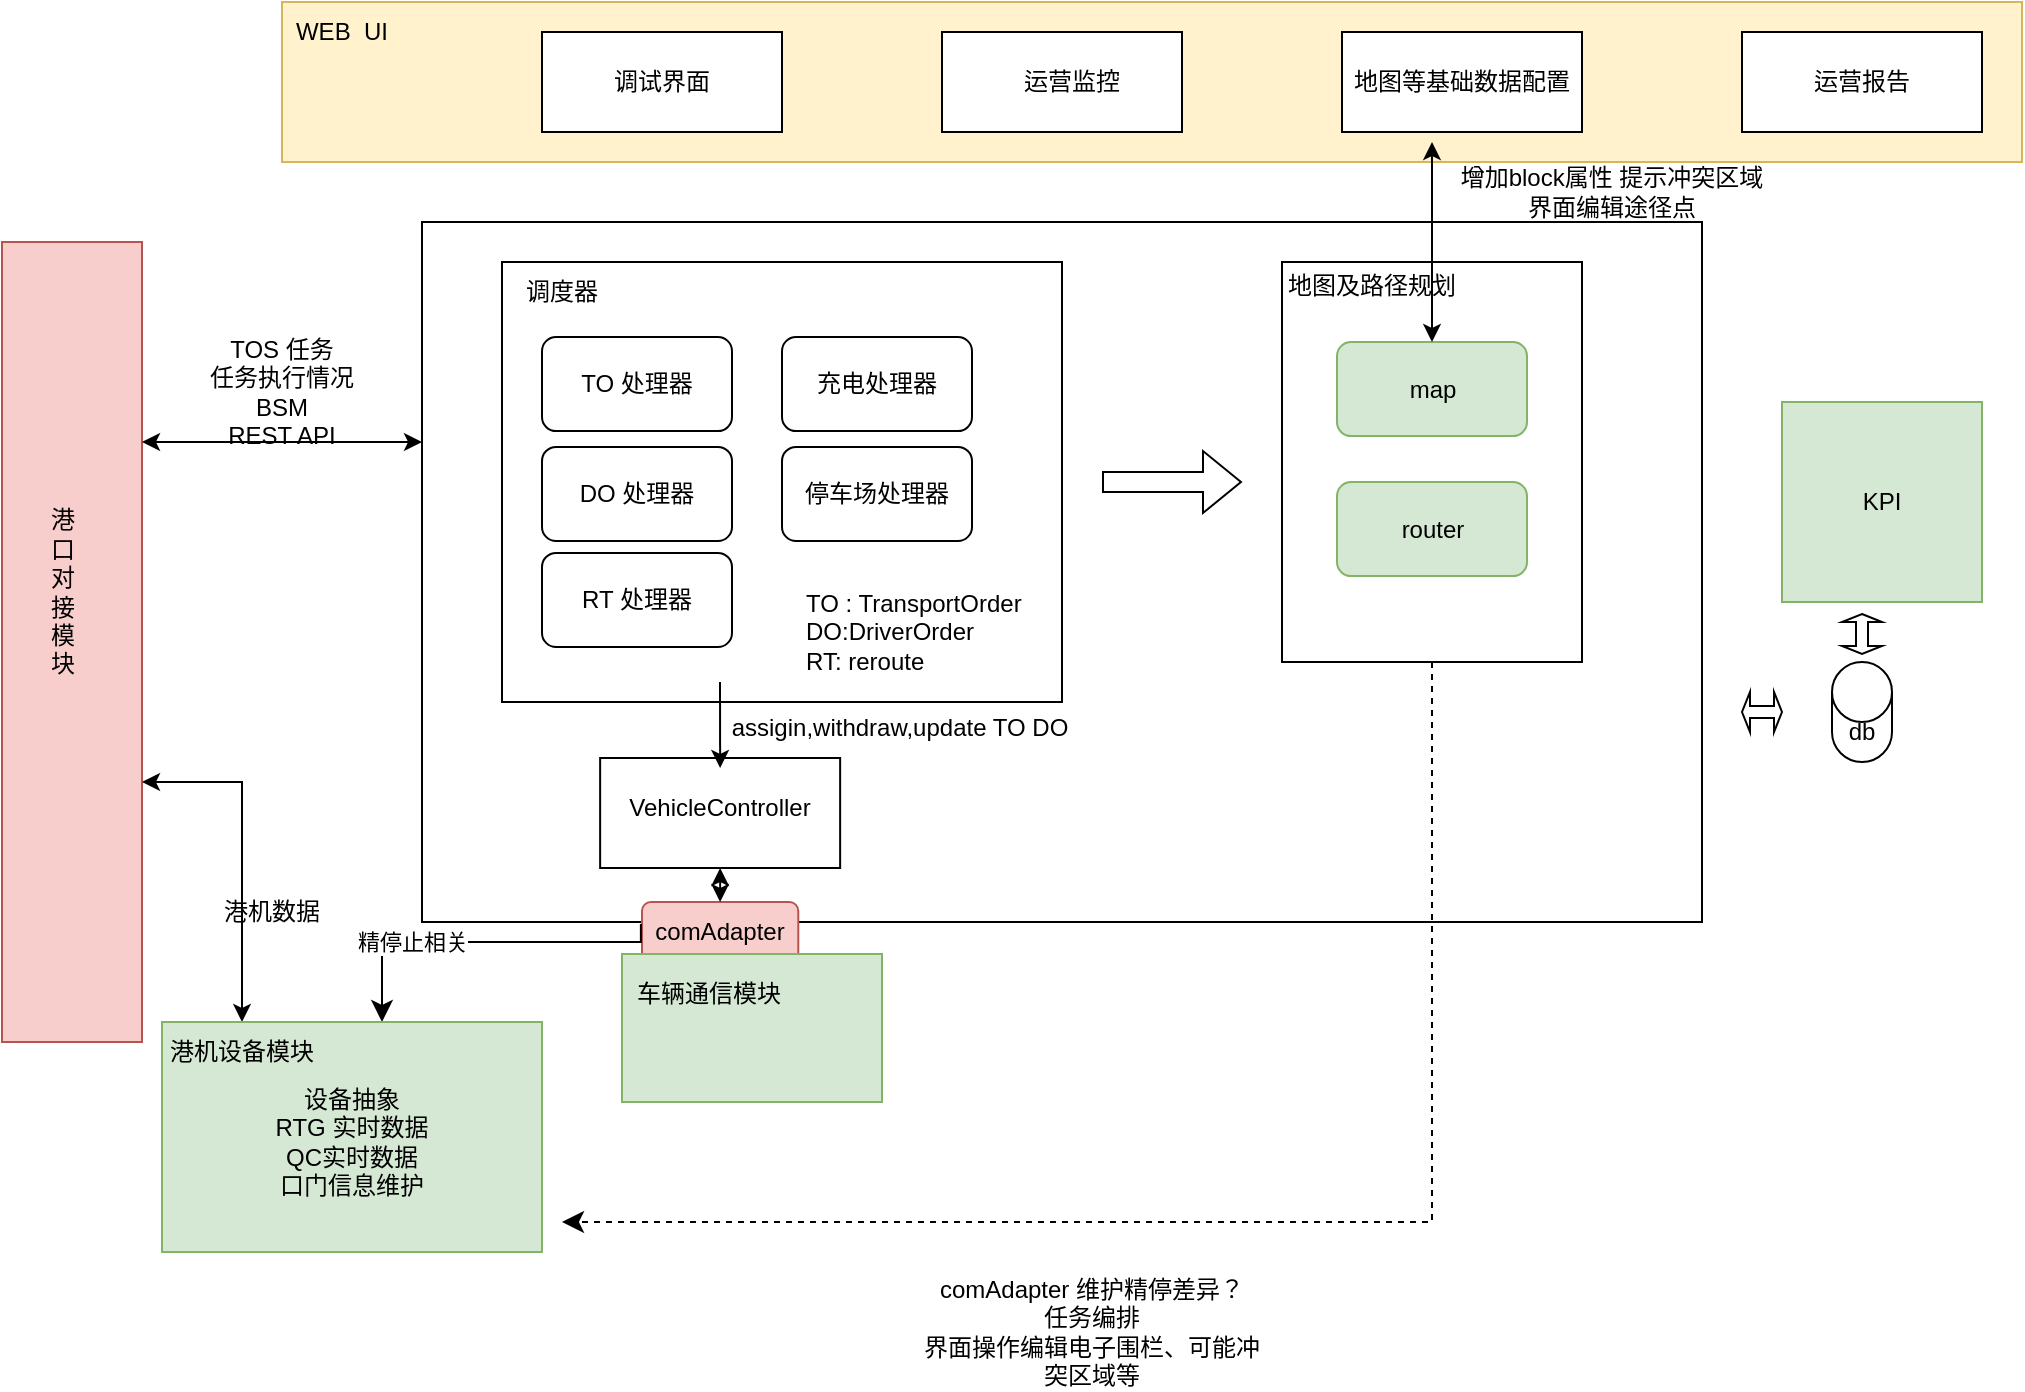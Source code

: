 <mxfile version="21.3.0" type="github">
  <diagram name="Page-1" id="5f0bae14-7c28-e335-631c-24af17079c00">
    <mxGraphModel dx="2074" dy="1156" grid="1" gridSize="10" guides="1" tooltips="1" connect="1" arrows="1" fold="1" page="1" pageScale="1" pageWidth="1100" pageHeight="850" background="none" math="0" shadow="0">
      <root>
        <mxCell id="0" />
        <mxCell id="1" parent="0" />
        <mxCell id="tz9ENl9yOeId7DFRfG0S-10" value="" style="whiteSpace=wrap;html=1;fillColor=#fff2cc;strokeColor=#d6b656;" parent="1" vertex="1">
          <mxGeometry x="220" y="20" width="870" height="80" as="geometry" />
        </mxCell>
        <mxCell id="tz9ENl9yOeId7DFRfG0S-11" value="WEB&amp;nbsp; UI" style="text;strokeColor=none;align=center;fillColor=none;html=1;verticalAlign=middle;whiteSpace=wrap;rounded=0;" parent="1" vertex="1">
          <mxGeometry x="220" y="20" width="60" height="30" as="geometry" />
        </mxCell>
        <mxCell id="tz9ENl9yOeId7DFRfG0S-14" value="" style="group" parent="1" vertex="1" connectable="0">
          <mxGeometry x="350" y="35" width="120" height="50" as="geometry" />
        </mxCell>
        <mxCell id="tz9ENl9yOeId7DFRfG0S-9" value="" style="whiteSpace=wrap;html=1;" parent="tz9ENl9yOeId7DFRfG0S-14" vertex="1">
          <mxGeometry width="120" height="50" as="geometry" />
        </mxCell>
        <mxCell id="tz9ENl9yOeId7DFRfG0S-13" value="调试界面" style="text;strokeColor=none;align=center;fillColor=none;html=1;verticalAlign=middle;whiteSpace=wrap;rounded=0;" parent="tz9ENl9yOeId7DFRfG0S-14" vertex="1">
          <mxGeometry x="30" y="10" width="60" height="30" as="geometry" />
        </mxCell>
        <mxCell id="tz9ENl9yOeId7DFRfG0S-17" value="" style="group" parent="1" vertex="1" connectable="0">
          <mxGeometry x="523" y="35" width="120" height="50" as="geometry" />
        </mxCell>
        <mxCell id="tz9ENl9yOeId7DFRfG0S-18" value="" style="whiteSpace=wrap;html=1;" parent="tz9ENl9yOeId7DFRfG0S-17" vertex="1">
          <mxGeometry x="27" width="120" height="50" as="geometry" />
        </mxCell>
        <mxCell id="tz9ENl9yOeId7DFRfG0S-19" value="运营监控" style="text;strokeColor=none;align=center;fillColor=none;html=1;verticalAlign=middle;whiteSpace=wrap;rounded=0;" parent="tz9ENl9yOeId7DFRfG0S-17" vertex="1">
          <mxGeometry x="47" y="10" width="90" height="30" as="geometry" />
        </mxCell>
        <mxCell id="tz9ENl9yOeId7DFRfG0S-38" value="" style="group;fillColor=#ffe6cc;strokeColor=#d79b00;fillStyle=solid;" parent="1" vertex="1" connectable="0">
          <mxGeometry x="80" y="140" width="70" height="400" as="geometry" />
        </mxCell>
        <mxCell id="tz9ENl9yOeId7DFRfG0S-37" value="" style="whiteSpace=wrap;html=1;fillColor=#f8cecc;strokeColor=#b85450;" parent="tz9ENl9yOeId7DFRfG0S-38" vertex="1">
          <mxGeometry width="70" height="400" as="geometry" />
        </mxCell>
        <mxCell id="tz9ENl9yOeId7DFRfG0S-36" value="港口对接模块" style="text;strokeColor=none;align=center;fillColor=none;html=1;verticalAlign=middle;whiteSpace=wrap;rounded=0;" parent="tz9ENl9yOeId7DFRfG0S-38" vertex="1">
          <mxGeometry x="20" y="160" width="20.769" height="30" as="geometry" />
        </mxCell>
        <mxCell id="tz9ENl9yOeId7DFRfG0S-39" value="" style="endArrow=classic;startArrow=classic;html=1;rounded=0;exitX=1;exitY=0.25;exitDx=0;exitDy=0;" parent="1" source="tz9ENl9yOeId7DFRfG0S-37" edge="1">
          <mxGeometry width="50" height="50" relative="1" as="geometry">
            <mxPoint x="530" y="370" as="sourcePoint" />
            <mxPoint x="290" y="240" as="targetPoint" />
            <Array as="points">
              <mxPoint x="220" y="240" />
            </Array>
          </mxGeometry>
        </mxCell>
        <mxCell id="tz9ENl9yOeId7DFRfG0S-48" value="" style="group" parent="1" vertex="1" connectable="0">
          <mxGeometry x="970" y="160" width="100" height="160" as="geometry" />
        </mxCell>
        <mxCell id="tz9ENl9yOeId7DFRfG0S-47" value="" style="group" parent="tz9ENl9yOeId7DFRfG0S-48" vertex="1" connectable="0">
          <mxGeometry y="60" width="100" height="100" as="geometry" />
        </mxCell>
        <mxCell id="tz9ENl9yOeId7DFRfG0S-7" value="" style="whiteSpace=wrap;html=1;aspect=fixed;fillColor=#d5e8d4;strokeColor=#82b366;" parent="tz9ENl9yOeId7DFRfG0S-47" vertex="1">
          <mxGeometry width="100" height="100" as="geometry" />
        </mxCell>
        <mxCell id="tz9ENl9yOeId7DFRfG0S-8" value="KPI" style="text;strokeColor=none;align=center;fillColor=none;html=1;verticalAlign=middle;whiteSpace=wrap;rounded=0;" parent="tz9ENl9yOeId7DFRfG0S-47" vertex="1">
          <mxGeometry x="20" y="37.5" width="60" height="25" as="geometry" />
        </mxCell>
        <mxCell id="tz9ENl9yOeId7DFRfG0S-52" value="" style="group" parent="1" vertex="1" connectable="0">
          <mxGeometry x="290" y="130" width="640" height="390" as="geometry" />
        </mxCell>
        <mxCell id="tz9ENl9yOeId7DFRfG0S-50" value="" style="whiteSpace=wrap;html=1;" parent="tz9ENl9yOeId7DFRfG0S-52" vertex="1">
          <mxGeometry width="640" height="350" as="geometry" />
        </mxCell>
        <mxCell id="tz9ENl9yOeId7DFRfG0S-57" value="comAdapter" style="rounded=1;whiteSpace=wrap;html=1;direction=south;fillColor=#f8cecc;strokeColor=#b85450;" parent="tz9ENl9yOeId7DFRfG0S-52" vertex="1">
          <mxGeometry x="109.995" y="339.995" width="78.15" height="30" as="geometry" />
        </mxCell>
        <mxCell id="tz9ENl9yOeId7DFRfG0S-70" value="" style="group" parent="tz9ENl9yOeId7DFRfG0S-52" vertex="1" connectable="0">
          <mxGeometry x="89.07" y="263" width="240" height="55" as="geometry" />
        </mxCell>
        <mxCell id="tz9ENl9yOeId7DFRfG0S-74" value="" style="group" parent="tz9ENl9yOeId7DFRfG0S-70" vertex="1" connectable="0">
          <mxGeometry width="240" height="55" as="geometry" />
        </mxCell>
        <mxCell id="tz9ENl9yOeId7DFRfG0S-69" value="" style="whiteSpace=wrap;html=1;" parent="tz9ENl9yOeId7DFRfG0S-74" vertex="1">
          <mxGeometry y="5" width="120" height="55" as="geometry" />
        </mxCell>
        <mxCell id="tz9ENl9yOeId7DFRfG0S-68" value="VehicleController" style="text;strokeColor=none;align=center;fillColor=none;html=1;verticalAlign=middle;whiteSpace=wrap;rounded=0;strokeWidth=5;" parent="tz9ENl9yOeId7DFRfG0S-74" vertex="1">
          <mxGeometry x="4.99" y="10" width="110.01" height="40" as="geometry" />
        </mxCell>
        <mxCell id="tz9ENl9yOeId7DFRfG0S-104" value="assigin,withdraw,update TO DO" style="text;strokeColor=none;align=center;fillColor=none;html=1;verticalAlign=middle;whiteSpace=wrap;rounded=0;" parent="tz9ENl9yOeId7DFRfG0S-74" vertex="1">
          <mxGeometry x="60" y="-25" width="180" height="30" as="geometry" />
        </mxCell>
        <mxCell id="tz9ENl9yOeId7DFRfG0S-73" value="" style="group" parent="tz9ENl9yOeId7DFRfG0S-52" vertex="1" connectable="0">
          <mxGeometry x="420" y="12.96" width="160" height="207.04" as="geometry" />
        </mxCell>
        <mxCell id="tz9ENl9yOeId7DFRfG0S-65" value="" style="whiteSpace=wrap;html=1;" parent="tz9ENl9yOeId7DFRfG0S-73" vertex="1">
          <mxGeometry x="10" y="7.04" width="150" height="200" as="geometry" />
        </mxCell>
        <mxCell id="tz9ENl9yOeId7DFRfG0S-72" value="地图及路径规划" style="text;strokeColor=none;align=center;fillColor=none;html=1;verticalAlign=middle;whiteSpace=wrap;rounded=0;" parent="tz9ENl9yOeId7DFRfG0S-73" vertex="1">
          <mxGeometry width="110" height="38.89" as="geometry" />
        </mxCell>
        <mxCell id="tz9ENl9yOeId7DFRfG0S-77" value="map" style="rounded=1;whiteSpace=wrap;html=1;fillColor=#d5e8d4;strokeColor=#82b366;" parent="tz9ENl9yOeId7DFRfG0S-73" vertex="1">
          <mxGeometry x="37.5" y="47.04" width="95" height="47.04" as="geometry" />
        </mxCell>
        <mxCell id="tz9ENl9yOeId7DFRfG0S-79" value="router" style="rounded=1;whiteSpace=wrap;html=1;fillColor=#d5e8d4;strokeColor=#82b366;" parent="tz9ENl9yOeId7DFRfG0S-73" vertex="1">
          <mxGeometry x="37.5" y="117.04" width="95" height="47.04" as="geometry" />
        </mxCell>
        <mxCell id="tz9ENl9yOeId7DFRfG0S-75" value="" style="endArrow=classic;startArrow=classic;html=1;rounded=0;exitX=0.5;exitY=1;exitDx=0;exitDy=0;entryX=0;entryY=0.5;entryDx=0;entryDy=0;" parent="tz9ENl9yOeId7DFRfG0S-52" source="tz9ENl9yOeId7DFRfG0S-69" target="tz9ENl9yOeId7DFRfG0S-57" edge="1">
          <mxGeometry width="50" height="50" relative="1" as="geometry">
            <mxPoint x="240" y="240" as="sourcePoint" />
            <mxPoint x="290" y="190" as="targetPoint" />
          </mxGeometry>
        </mxCell>
        <mxCell id="tz9ENl9yOeId7DFRfG0S-99" value="" style="shape=flexArrow;endArrow=classic;html=1;rounded=0;" parent="tz9ENl9yOeId7DFRfG0S-52" edge="1">
          <mxGeometry width="50" height="50" relative="1" as="geometry">
            <mxPoint x="340" y="130" as="sourcePoint" />
            <mxPoint x="410" y="130" as="targetPoint" />
          </mxGeometry>
        </mxCell>
        <mxCell id="tz9ENl9yOeId7DFRfG0S-53" value="" style="endArrow=classic;startArrow=classic;html=1;rounded=0;entryX=0.5;entryY=0;entryDx=0;entryDy=0;" parent="1" target="tz9ENl9yOeId7DFRfG0S-6" edge="1">
          <mxGeometry width="50" height="50" relative="1" as="geometry">
            <mxPoint x="150" y="410" as="sourcePoint" />
            <mxPoint x="300" y="250" as="targetPoint" />
            <Array as="points">
              <mxPoint x="200" y="410" />
            </Array>
          </mxGeometry>
        </mxCell>
        <mxCell id="tz9ENl9yOeId7DFRfG0S-54" value="TOS 任务&lt;br&gt;任务执行情况&lt;br&gt;BSM&lt;br&gt;REST API" style="text;strokeColor=none;align=center;fillColor=none;html=1;verticalAlign=middle;whiteSpace=wrap;rounded=0;" parent="1" vertex="1">
          <mxGeometry x="175" y="200" width="90" height="30" as="geometry" />
        </mxCell>
        <mxCell id="tz9ENl9yOeId7DFRfG0S-55" value="港机数据" style="text;strokeColor=none;align=center;fillColor=none;html=1;verticalAlign=middle;whiteSpace=wrap;rounded=0;" parent="1" vertex="1">
          <mxGeometry x="170" y="460" width="90" height="30" as="geometry" />
        </mxCell>
        <mxCell id="tz9ENl9yOeId7DFRfG0S-64" value="" style="group;fillColor=#d5e8d4;strokeColor=#82b366;" parent="1" vertex="1" connectable="0">
          <mxGeometry x="390" y="496" width="130" height="74" as="geometry" />
        </mxCell>
        <mxCell id="tz9ENl9yOeId7DFRfG0S-62" value="车辆通信模块" style="text;strokeColor=none;align=center;fillColor=none;html=1;verticalAlign=middle;whiteSpace=wrap;rounded=0;" parent="tz9ENl9yOeId7DFRfG0S-64" vertex="1">
          <mxGeometry width="86.667" height="40" as="geometry" />
        </mxCell>
        <mxCell id="tz9ENl9yOeId7DFRfG0S-30" value="" style="shape=doubleArrow;direction=west;whiteSpace=wrap;html=1;" parent="1" vertex="1">
          <mxGeometry x="950" y="365" width="20" height="20" as="geometry" />
        </mxCell>
        <mxCell id="tz9ENl9yOeId7DFRfG0S-45" value="" style="group" parent="1" vertex="1" connectable="0">
          <mxGeometry x="980" y="350" width="60" height="50" as="geometry" />
        </mxCell>
        <mxCell id="tz9ENl9yOeId7DFRfG0S-27" value="" style="shape=cylinder3;whiteSpace=wrap;html=1;boundedLbl=1;backgroundOutline=1;size=15;" parent="tz9ENl9yOeId7DFRfG0S-45" vertex="1">
          <mxGeometry x="15" width="30" height="50" as="geometry" />
        </mxCell>
        <mxCell id="tz9ENl9yOeId7DFRfG0S-28" value="db" style="text;strokeColor=none;align=center;fillColor=none;html=1;verticalAlign=middle;whiteSpace=wrap;rounded=0;" parent="tz9ENl9yOeId7DFRfG0S-45" vertex="1">
          <mxGeometry y="20" width="60" height="30" as="geometry" />
        </mxCell>
        <mxCell id="tz9ENl9yOeId7DFRfG0S-67" value="" style="shape=doubleArrow;direction=west;whiteSpace=wrap;html=1;rotation=-90;" parent="1" vertex="1">
          <mxGeometry x="1000" y="326" width="20" height="20" as="geometry" />
        </mxCell>
        <mxCell id="tz9ENl9yOeId7DFRfG0S-76" value="comAdapter 维护精停差异？&lt;br&gt;任务编排&lt;br&gt;界面操作编辑电子围栏、可能冲突区域等" style="text;strokeColor=none;align=center;fillColor=none;html=1;verticalAlign=middle;whiteSpace=wrap;rounded=0;" parent="1" vertex="1">
          <mxGeometry x="540" y="670" width="170" height="30" as="geometry" />
        </mxCell>
        <mxCell id="tz9ENl9yOeId7DFRfG0S-81" value="" style="endArrow=classic;startArrow=classic;html=1;rounded=0;exitX=0.5;exitY=0;exitDx=0;exitDy=0;" parent="1" source="tz9ENl9yOeId7DFRfG0S-77" edge="1">
          <mxGeometry width="50" height="50" relative="1" as="geometry">
            <mxPoint x="740" y="150" as="sourcePoint" />
            <mxPoint x="795" y="90" as="targetPoint" />
          </mxGeometry>
        </mxCell>
        <mxCell id="tz9ENl9yOeId7DFRfG0S-82" value="" style="group" parent="1" vertex="1" connectable="0">
          <mxGeometry x="950" y="35" width="140" height="50" as="geometry" />
        </mxCell>
        <mxCell id="tz9ENl9yOeId7DFRfG0S-83" value="" style="whiteSpace=wrap;html=1;" parent="tz9ENl9yOeId7DFRfG0S-82" vertex="1">
          <mxGeometry width="120" height="50" as="geometry" />
        </mxCell>
        <mxCell id="tz9ENl9yOeId7DFRfG0S-84" value="运营报告" style="text;strokeColor=none;align=center;fillColor=none;html=1;verticalAlign=middle;whiteSpace=wrap;rounded=0;" parent="tz9ENl9yOeId7DFRfG0S-82" vertex="1">
          <mxGeometry x="15" y="10" width="90" height="30" as="geometry" />
        </mxCell>
        <mxCell id="tz9ENl9yOeId7DFRfG0S-88" value="" style="group" parent="1" vertex="1" connectable="0">
          <mxGeometry x="330" y="150" width="340" height="230" as="geometry" />
        </mxCell>
        <mxCell id="tz9ENl9yOeId7DFRfG0S-86" value="" style="whiteSpace=wrap;html=1;movable=1;resizable=1;rotatable=1;deletable=1;editable=1;locked=0;connectable=1;" parent="tz9ENl9yOeId7DFRfG0S-88" vertex="1">
          <mxGeometry width="280" height="220" as="geometry" />
        </mxCell>
        <mxCell id="tz9ENl9yOeId7DFRfG0S-87" value="调度器" style="text;strokeColor=none;align=center;fillColor=none;html=1;verticalAlign=middle;whiteSpace=wrap;rounded=0;movable=1;resizable=1;rotatable=1;deletable=1;editable=1;locked=0;connectable=1;" parent="tz9ENl9yOeId7DFRfG0S-88" vertex="1">
          <mxGeometry width="60" height="30" as="geometry" />
        </mxCell>
        <mxCell id="tz9ENl9yOeId7DFRfG0S-90" value="TO 处理器" style="rounded=1;whiteSpace=wrap;html=1;" parent="tz9ENl9yOeId7DFRfG0S-88" vertex="1">
          <mxGeometry x="20" y="37.5" width="95" height="47.04" as="geometry" />
        </mxCell>
        <mxCell id="tz9ENl9yOeId7DFRfG0S-91" value="DO 处理器" style="rounded=1;whiteSpace=wrap;html=1;" parent="tz9ENl9yOeId7DFRfG0S-88" vertex="1">
          <mxGeometry x="20" y="92.46" width="95" height="47.04" as="geometry" />
        </mxCell>
        <mxCell id="tz9ENl9yOeId7DFRfG0S-92" value="RT 处理器" style="rounded=1;whiteSpace=wrap;html=1;" parent="tz9ENl9yOeId7DFRfG0S-88" vertex="1">
          <mxGeometry x="20" y="145.46" width="95" height="47.04" as="geometry" />
        </mxCell>
        <mxCell id="tz9ENl9yOeId7DFRfG0S-93" value="充电处理器" style="rounded=1;whiteSpace=wrap;html=1;" parent="tz9ENl9yOeId7DFRfG0S-88" vertex="1">
          <mxGeometry x="140" y="37.5" width="95" height="47.04" as="geometry" />
        </mxCell>
        <mxCell id="tz9ENl9yOeId7DFRfG0S-94" value="停车场处理器" style="rounded=1;whiteSpace=wrap;html=1;" parent="tz9ENl9yOeId7DFRfG0S-88" vertex="1">
          <mxGeometry x="140" y="92.46" width="95" height="47.04" as="geometry" />
        </mxCell>
        <mxCell id="tz9ENl9yOeId7DFRfG0S-101" value="TO : TransportOrder&lt;br&gt;DO:DriverOrder&lt;br&gt;RT: reroute" style="text;strokeColor=none;align=left;fillColor=none;html=1;verticalAlign=middle;whiteSpace=wrap;rounded=0;" parent="tz9ENl9yOeId7DFRfG0S-88" vertex="1">
          <mxGeometry x="150" y="170" width="190" height="30" as="geometry" />
        </mxCell>
        <mxCell id="tz9ENl9yOeId7DFRfG0S-103" value="" style="endArrow=classic;html=1;rounded=0;entryX=0.5;entryY=0;entryDx=0;entryDy=0;" parent="1" target="tz9ENl9yOeId7DFRfG0S-68" edge="1">
          <mxGeometry width="50" height="50" relative="1" as="geometry">
            <mxPoint x="439" y="360" as="sourcePoint" />
            <mxPoint x="580" y="320" as="targetPoint" />
          </mxGeometry>
        </mxCell>
        <mxCell id="tz9ENl9yOeId7DFRfG0S-106" value="" style="edgeStyle=elbowEdgeStyle;elbow=vertical;endArrow=classic;html=1;curved=0;rounded=0;endSize=8;startSize=8;exitX=0.171;exitY=1.003;exitDx=0;exitDy=0;exitPerimeter=0;entryX=0.5;entryY=0;entryDx=0;entryDy=0;" parent="1" source="tz9ENl9yOeId7DFRfG0S-50" edge="1">
          <mxGeometry width="50" height="50" relative="1" as="geometry">
            <mxPoint x="530" y="370" as="sourcePoint" />
            <mxPoint x="270" y="530" as="targetPoint" />
            <Array as="points">
              <mxPoint x="330" y="490" />
            </Array>
          </mxGeometry>
        </mxCell>
        <mxCell id="tz9ENl9yOeId7DFRfG0S-107" value="精停止相关" style="edgeLabel;html=1;align=center;verticalAlign=middle;resizable=0;points=[];" parent="tz9ENl9yOeId7DFRfG0S-106" vertex="1" connectable="0">
          <mxGeometry x="0.39" relative="1" as="geometry">
            <mxPoint as="offset" />
          </mxGeometry>
        </mxCell>
        <mxCell id="tz9ENl9yOeId7DFRfG0S-108" value="" style="edgeStyle=elbowEdgeStyle;elbow=vertical;endArrow=classic;html=1;curved=0;rounded=0;endSize=8;startSize=8;exitX=0.5;exitY=1;exitDx=0;exitDy=0;dashed=1;" parent="1" source="tz9ENl9yOeId7DFRfG0S-65" edge="1">
          <mxGeometry width="50" height="50" relative="1" as="geometry">
            <mxPoint x="530" y="370" as="sourcePoint" />
            <mxPoint x="360" y="630" as="targetPoint" />
            <Array as="points">
              <mxPoint x="410" y="630" />
              <mxPoint x="570" y="620" />
            </Array>
          </mxGeometry>
        </mxCell>
        <mxCell id="tz9ENl9yOeId7DFRfG0S-110" value="" style="group;fillColor=#d5e8d4;strokeColor=#82b366;" parent="1" vertex="1" connectable="0">
          <mxGeometry x="160" y="530" width="190" height="115" as="geometry" />
        </mxCell>
        <mxCell id="tz9ENl9yOeId7DFRfG0S-109" value="" style="whiteSpace=wrap;html=1;movable=1;resizable=1;rotatable=1;deletable=1;editable=1;locked=0;connectable=1;" parent="tz9ENl9yOeId7DFRfG0S-110" vertex="1">
          <mxGeometry width="190" height="115" as="geometry" />
        </mxCell>
        <mxCell id="tz9ENl9yOeId7DFRfG0S-66" value="设备抽象&lt;br&gt;RTG 实时数据&lt;br&gt;QC实时数据&lt;br&gt;口门信息维护" style="text;strokeColor=none;align=center;fillColor=none;html=1;verticalAlign=middle;whiteSpace=wrap;rounded=0;movable=0;resizable=0;rotatable=0;deletable=0;editable=0;locked=1;connectable=0;" parent="tz9ENl9yOeId7DFRfG0S-110" vertex="1">
          <mxGeometry x="45" y="45" width="100" height="30" as="geometry" />
        </mxCell>
        <mxCell id="tz9ENl9yOeId7DFRfG0S-6" value="港机设备模块" style="text;strokeColor=none;align=center;fillColor=none;html=1;verticalAlign=middle;whiteSpace=wrap;rounded=0;" parent="tz9ENl9yOeId7DFRfG0S-110" vertex="1">
          <mxGeometry width="80" height="30" as="geometry" />
        </mxCell>
        <mxCell id="tz9ENl9yOeId7DFRfG0S-111" value="" style="group" parent="tz9ENl9yOeId7DFRfG0S-110" vertex="1" connectable="0">
          <mxGeometry width="190" height="115" as="geometry" />
        </mxCell>
        <mxCell id="tz9ENl9yOeId7DFRfG0S-112" value="" style="whiteSpace=wrap;html=1;movable=1;resizable=1;rotatable=1;deletable=1;editable=1;locked=0;connectable=1;fillColor=#d5e8d4;strokeColor=#82b366;" parent="tz9ENl9yOeId7DFRfG0S-111" vertex="1">
          <mxGeometry width="190" height="115" as="geometry" />
        </mxCell>
        <mxCell id="tz9ENl9yOeId7DFRfG0S-113" value="设备抽象&lt;br&gt;RTG 实时数据&lt;br&gt;QC实时数据&lt;br&gt;口门信息维护" style="text;strokeColor=none;align=center;fillColor=none;html=1;verticalAlign=middle;whiteSpace=wrap;rounded=0;movable=0;resizable=0;rotatable=0;deletable=0;editable=0;locked=1;connectable=0;" parent="tz9ENl9yOeId7DFRfG0S-111" vertex="1">
          <mxGeometry x="45" y="45" width="100" height="30" as="geometry" />
        </mxCell>
        <mxCell id="tz9ENl9yOeId7DFRfG0S-114" value="港机设备模块" style="text;strokeColor=none;align=center;fillColor=none;html=1;verticalAlign=middle;whiteSpace=wrap;rounded=0;" parent="tz9ENl9yOeId7DFRfG0S-111" vertex="1">
          <mxGeometry width="80" height="30" as="geometry" />
        </mxCell>
        <mxCell id="tz9ENl9yOeId7DFRfG0S-22" value="" style="whiteSpace=wrap;html=1;" parent="1" vertex="1">
          <mxGeometry x="750" y="35" width="120" height="50" as="geometry" />
        </mxCell>
        <mxCell id="tz9ENl9yOeId7DFRfG0S-23" value="地图等基础数据配置" style="text;strokeColor=none;align=center;fillColor=none;html=1;verticalAlign=middle;whiteSpace=wrap;rounded=0;" parent="1" vertex="1">
          <mxGeometry x="755" y="45" width="110" height="30" as="geometry" />
        </mxCell>
        <mxCell id="SxKGUOb4mjx5CRdWUlBQ-2" value="增加block属性 提示冲突区域&lt;br&gt;界面编辑途径点&lt;br&gt;" style="text;strokeColor=none;align=center;fillColor=none;html=1;verticalAlign=middle;whiteSpace=wrap;rounded=0;" vertex="1" parent="1">
          <mxGeometry x="800" y="100" width="170" height="30" as="geometry" />
        </mxCell>
      </root>
    </mxGraphModel>
  </diagram>
</mxfile>
